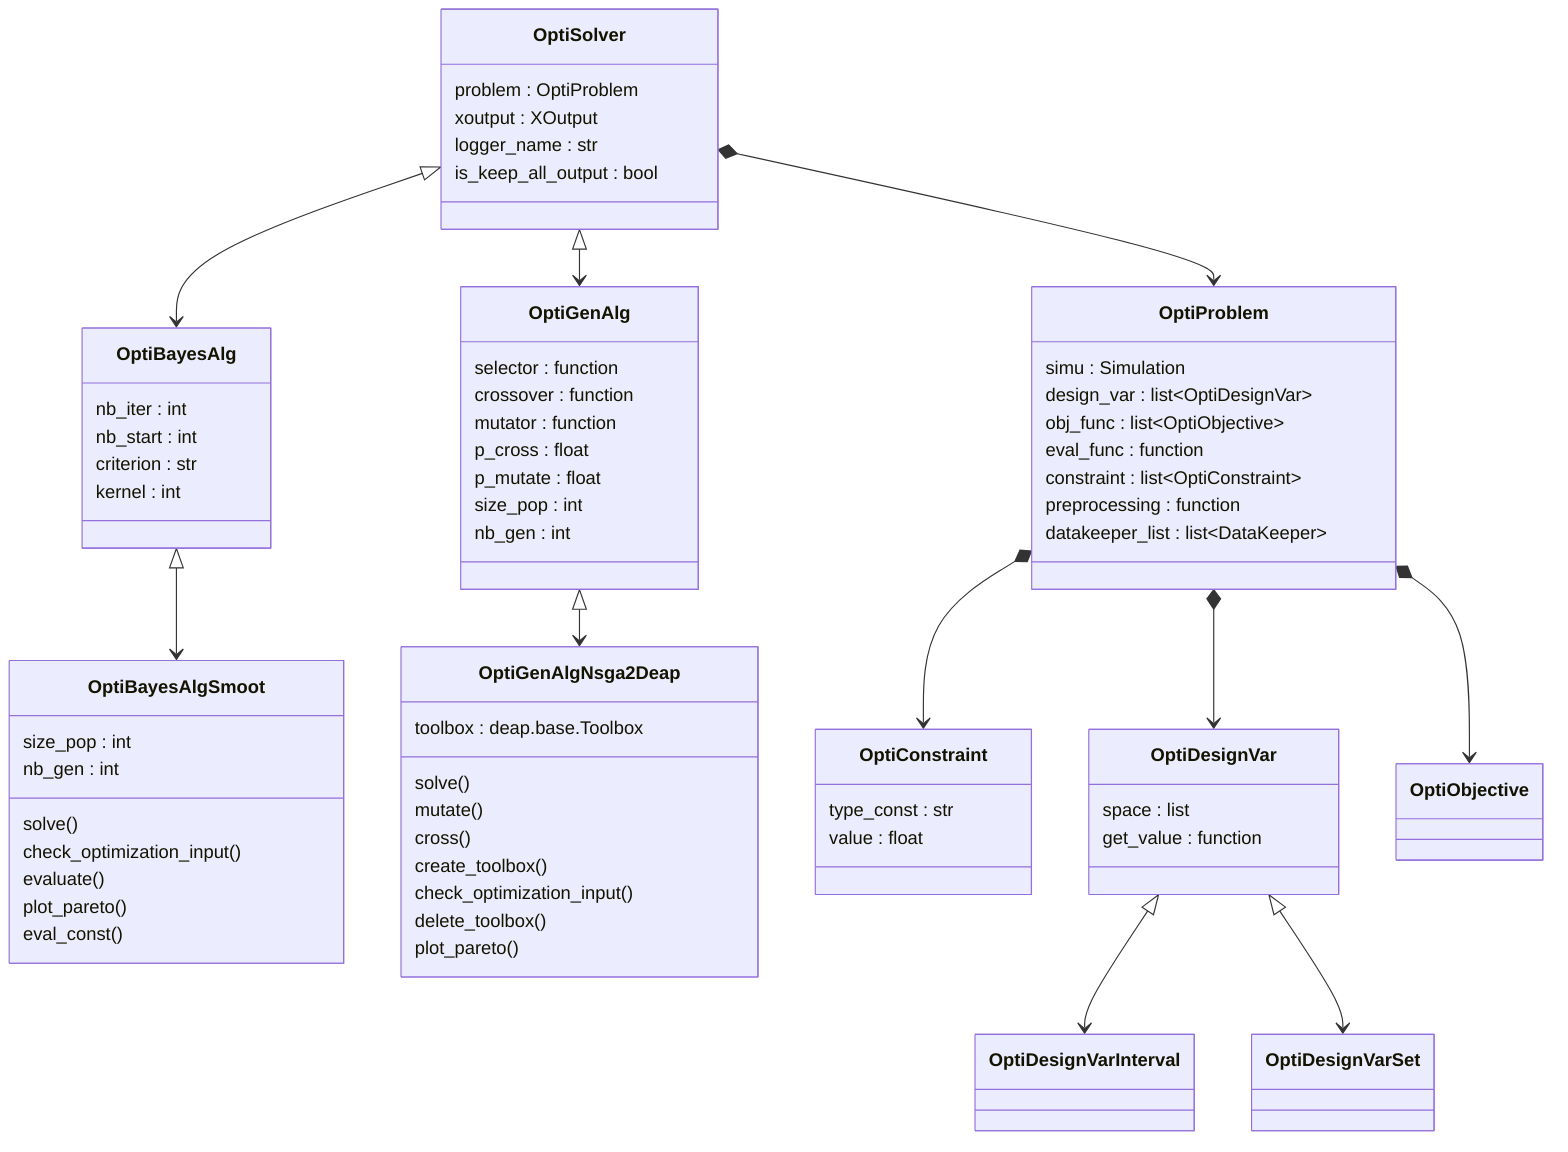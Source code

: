 classDiagram
direction TB
class OptiBayesAlg{
	nb_iter : int
	nb_start : int
	criterion : str
	kernel : int
}
class OptiBayesAlgSmoot{
	size_pop : int
	nb_gen : int
	solve()
	check_optimization_input()
	evaluate()
	plot_pareto()
	eval_const()
}
class OptiConstraint{
	type_const : str
	value : float
}
class OptiDesignVar{
	space : list
	get_value : function
}
class OptiDesignVarInterval{
}
class OptiDesignVarSet{
}
class OptiGenAlg{
	selector : function
	crossover : function
	mutator : function
	p_cross : float
	p_mutate : float
	size_pop : int
	nb_gen : int
}
class OptiGenAlgNsga2Deap{
	toolbox : deap.base.Toolbox
	solve()
	mutate()
	cross()
	create_toolbox()
	check_optimization_input()
	delete_toolbox()
	plot_pareto()
}
class OptiObjective{
}
class OptiProblem{
	simu : Simulation
	design_var : list~OptiDesignVar~
	obj_func : list~OptiObjective~
	eval_func : function
	constraint : list~OptiConstraint~
	preprocessing : function
	datakeeper_list : list~DataKeeper~
}
class OptiSolver{
	problem : OptiProblem
	xoutput : XOutput
	logger_name : str
	is_keep_all_output : bool
}
OptiBayesAlg  <|--> OptiBayesAlgSmoot
OptiDesignVar  <|--> OptiDesignVarInterval
OptiDesignVar  <|--> OptiDesignVarSet
OptiGenAlg  <|--> OptiGenAlgNsga2Deap
OptiProblem *--> OptiConstraint
OptiProblem *--> OptiDesignVar
OptiProblem *--> OptiObjective
OptiSolver  <|--> OptiBayesAlg
OptiSolver  <|--> OptiGenAlg
OptiSolver *--> OptiProblem